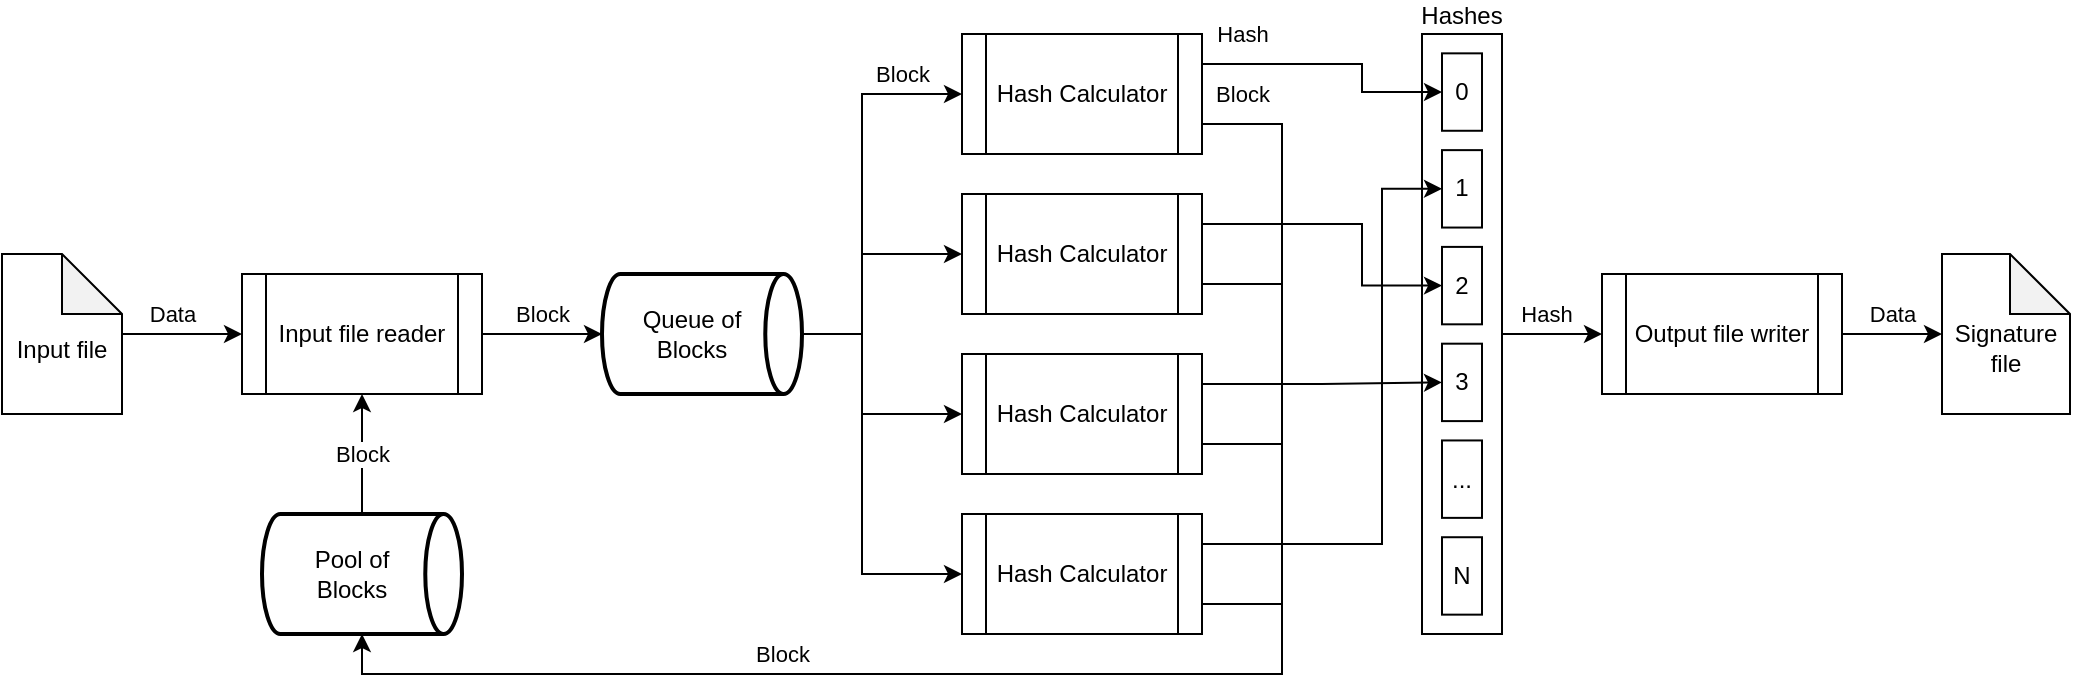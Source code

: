 <mxfile version="14.8.6" type="device"><diagram id="raTCLj9ke6yVD5sXhNiL" name="Page-1"><mxGraphModel dx="1422" dy="757" grid="1" gridSize="10" guides="1" tooltips="1" connect="1" arrows="1" fold="1" page="1" pageScale="1" pageWidth="827" pageHeight="1169" math="0" shadow="0"><root><mxCell id="0"/><mxCell id="1" parent="0"/><mxCell id="HxYCFuxWujcRwZdefrC8-23" value="" style="group" vertex="1" connectable="0" parent="1"><mxGeometry x="750" y="300" width="40" height="300" as="geometry"/></mxCell><mxCell id="HxYCFuxWujcRwZdefrC8-12" value="Hashes" style="rounded=0;whiteSpace=wrap;html=1;labelPosition=center;verticalLabelPosition=top;align=center;verticalAlign=bottom;" vertex="1" parent="HxYCFuxWujcRwZdefrC8-23"><mxGeometry width="40" height="300" as="geometry"/></mxCell><mxCell id="HxYCFuxWujcRwZdefrC8-13" value="0" style="rounded=0;whiteSpace=wrap;html=1;" vertex="1" parent="HxYCFuxWujcRwZdefrC8-23"><mxGeometry x="10" y="9.677" width="20" height="38.71" as="geometry"/></mxCell><mxCell id="HxYCFuxWujcRwZdefrC8-14" value="1" style="rounded=0;whiteSpace=wrap;html=1;" vertex="1" parent="HxYCFuxWujcRwZdefrC8-23"><mxGeometry x="10" y="58.065" width="20" height="38.71" as="geometry"/></mxCell><mxCell id="HxYCFuxWujcRwZdefrC8-15" value="2" style="rounded=0;whiteSpace=wrap;html=1;" vertex="1" parent="HxYCFuxWujcRwZdefrC8-23"><mxGeometry x="10" y="106.452" width="20" height="38.71" as="geometry"/></mxCell><mxCell id="HxYCFuxWujcRwZdefrC8-16" value="3" style="rounded=0;whiteSpace=wrap;html=1;" vertex="1" parent="HxYCFuxWujcRwZdefrC8-23"><mxGeometry x="10" y="154.839" width="20" height="38.71" as="geometry"/></mxCell><mxCell id="HxYCFuxWujcRwZdefrC8-17" value="..." style="rounded=0;whiteSpace=wrap;html=1;" vertex="1" parent="HxYCFuxWujcRwZdefrC8-23"><mxGeometry x="10" y="203.226" width="20" height="38.71" as="geometry"/></mxCell><mxCell id="HxYCFuxWujcRwZdefrC8-18" value="N" style="rounded=0;whiteSpace=wrap;html=1;" vertex="1" parent="HxYCFuxWujcRwZdefrC8-23"><mxGeometry x="10" y="251.613" width="20" height="38.71" as="geometry"/></mxCell><mxCell id="HxYCFuxWujcRwZdefrC8-27" style="edgeStyle=orthogonalEdgeStyle;rounded=0;orthogonalLoop=1;jettySize=auto;html=1;" edge="1" parent="1" source="HxYCFuxWujcRwZdefrC8-1" target="HxYCFuxWujcRwZdefrC8-2"><mxGeometry relative="1" as="geometry"/></mxCell><mxCell id="HxYCFuxWujcRwZdefrC8-72" value="Data" style="edgeLabel;html=1;align=center;verticalAlign=middle;resizable=0;points=[];" vertex="1" connectable="0" parent="HxYCFuxWujcRwZdefrC8-27"><mxGeometry x="-0.178" y="2" relative="1" as="geometry"><mxPoint y="-8" as="offset"/></mxGeometry></mxCell><mxCell id="HxYCFuxWujcRwZdefrC8-1" value="&lt;br&gt;Input file" style="shape=note;whiteSpace=wrap;html=1;backgroundOutline=1;darkOpacity=0.05;" vertex="1" parent="1"><mxGeometry x="40" y="410" width="60" height="80" as="geometry"/></mxCell><mxCell id="HxYCFuxWujcRwZdefrC8-28" value="Block" style="edgeStyle=orthogonalEdgeStyle;rounded=0;orthogonalLoop=1;jettySize=auto;html=1;" edge="1" parent="1" source="HxYCFuxWujcRwZdefrC8-2" target="HxYCFuxWujcRwZdefrC8-6"><mxGeometry y="10" relative="1" as="geometry"><mxPoint as="offset"/></mxGeometry></mxCell><mxCell id="HxYCFuxWujcRwZdefrC8-2" value="Input file reader" style="shape=process;whiteSpace=wrap;html=1;backgroundOutline=1;" vertex="1" parent="1"><mxGeometry x="160" y="420" width="120" height="60" as="geometry"/></mxCell><mxCell id="HxYCFuxWujcRwZdefrC8-29" value="" style="edgeStyle=orthogonalEdgeStyle;rounded=0;orthogonalLoop=1;jettySize=auto;html=1;" edge="1" parent="1" source="HxYCFuxWujcRwZdefrC8-6" target="HxYCFuxWujcRwZdefrC8-9"><mxGeometry x="0.5" y="10" relative="1" as="geometry"><Array as="points"><mxPoint x="470" y="450"/><mxPoint x="470" y="410"/></Array><mxPoint as="offset"/></mxGeometry></mxCell><mxCell id="HxYCFuxWujcRwZdefrC8-30" value="" style="edgeStyle=orthogonalEdgeStyle;rounded=0;orthogonalLoop=1;jettySize=auto;html=1;" edge="1" parent="1" source="HxYCFuxWujcRwZdefrC8-6" target="HxYCFuxWujcRwZdefrC8-10"><mxGeometry x="0.5" y="10" relative="1" as="geometry"><Array as="points"><mxPoint x="470" y="450"/><mxPoint x="470" y="490"/></Array><mxPoint as="offset"/></mxGeometry></mxCell><mxCell id="HxYCFuxWujcRwZdefrC8-31" value="Block" style="edgeStyle=orthogonalEdgeStyle;rounded=0;orthogonalLoop=1;jettySize=auto;html=1;" edge="1" parent="1" target="HxYCFuxWujcRwZdefrC8-8"><mxGeometry x="0.71" y="10" relative="1" as="geometry"><mxPoint x="433" y="450" as="sourcePoint"/><mxPoint x="485" y="330" as="targetPoint"/><Array as="points"><mxPoint x="470" y="450"/><mxPoint x="470" y="330"/></Array><mxPoint as="offset"/></mxGeometry></mxCell><mxCell id="HxYCFuxWujcRwZdefrC8-34" value="" style="edgeStyle=orthogonalEdgeStyle;rounded=0;orthogonalLoop=1;jettySize=auto;html=1;entryX=0;entryY=0.5;entryDx=0;entryDy=0;" edge="1" parent="1" target="HxYCFuxWujcRwZdefrC8-11"><mxGeometry x="0.647" y="10" relative="1" as="geometry"><mxPoint x="470" y="450" as="sourcePoint"/><mxPoint x="520" y="570" as="targetPoint"/><Array as="points"><mxPoint x="470" y="570"/></Array><mxPoint as="offset"/></mxGeometry></mxCell><mxCell id="HxYCFuxWujcRwZdefrC8-6" value="Queue of &lt;br&gt;Blocks" style="strokeWidth=2;html=1;shape=mxgraph.flowchart.direct_data;whiteSpace=wrap;labelPosition=center;verticalLabelPosition=middle;align=center;verticalAlign=middle;spacingTop=0;spacingLeft=0;spacingRight=10;" vertex="1" parent="1"><mxGeometry x="340" y="420" width="100" height="60" as="geometry"/></mxCell><mxCell id="HxYCFuxWujcRwZdefrC8-59" value="Hash" style="edgeStyle=orthogonalEdgeStyle;rounded=0;orthogonalLoop=1;jettySize=auto;html=1;exitX=1;exitY=0.25;exitDx=0;exitDy=0;entryX=0;entryY=0.5;entryDx=0;entryDy=0;endArrow=classic;endFill=1;" edge="1" parent="1" source="HxYCFuxWujcRwZdefrC8-8" target="HxYCFuxWujcRwZdefrC8-13"><mxGeometry x="-0.702" y="15" relative="1" as="geometry"><Array as="points"><mxPoint x="720" y="315"/><mxPoint x="720" y="329"/></Array><mxPoint as="offset"/></mxGeometry></mxCell><mxCell id="HxYCFuxWujcRwZdefrC8-71" value="Block" style="edgeStyle=orthogonalEdgeStyle;rounded=0;orthogonalLoop=1;jettySize=auto;html=1;exitX=1;exitY=0.75;exitDx=0;exitDy=0;endArrow=none;endFill=0;" edge="1" parent="1" source="HxYCFuxWujcRwZdefrC8-8"><mxGeometry x="-0.881" y="15" relative="1" as="geometry"><mxPoint x="660" y="620" as="targetPoint"/><Array as="points"><mxPoint x="680" y="345"/><mxPoint x="680" y="620"/></Array><mxPoint as="offset"/></mxGeometry></mxCell><mxCell id="HxYCFuxWujcRwZdefrC8-8" value="Hash Calculator" style="shape=process;whiteSpace=wrap;html=1;backgroundOutline=1;" vertex="1" parent="1"><mxGeometry x="520" y="300" width="120" height="60" as="geometry"/></mxCell><mxCell id="HxYCFuxWujcRwZdefrC8-60" value="" style="edgeStyle=orthogonalEdgeStyle;rounded=0;orthogonalLoop=1;jettySize=auto;html=1;exitX=1;exitY=0.25;exitDx=0;exitDy=0;entryX=0;entryY=0.5;entryDx=0;entryDy=0;endArrow=classic;endFill=1;" edge="1" parent="1" source="HxYCFuxWujcRwZdefrC8-9" target="HxYCFuxWujcRwZdefrC8-15"><mxGeometry x="-0.602" y="15" relative="1" as="geometry"><Array as="points"><mxPoint x="720" y="395"/><mxPoint x="720" y="426"/></Array><mxPoint as="offset"/></mxGeometry></mxCell><mxCell id="HxYCFuxWujcRwZdefrC8-70" value="" style="edgeStyle=orthogonalEdgeStyle;rounded=0;orthogonalLoop=1;jettySize=auto;html=1;exitX=1;exitY=0.75;exitDx=0;exitDy=0;endArrow=none;endFill=0;" edge="1" parent="1" source="HxYCFuxWujcRwZdefrC8-9"><mxGeometry x="-0.843" y="15" relative="1" as="geometry"><mxPoint x="660" y="620" as="targetPoint"/><Array as="points"><mxPoint x="680" y="425"/><mxPoint x="680" y="620"/></Array><mxPoint as="offset"/></mxGeometry></mxCell><mxCell id="HxYCFuxWujcRwZdefrC8-9" value="Hash Calculator" style="shape=process;whiteSpace=wrap;html=1;backgroundOutline=1;" vertex="1" parent="1"><mxGeometry x="520" y="380" width="120" height="60" as="geometry"/></mxCell><mxCell id="HxYCFuxWujcRwZdefrC8-61" value="" style="edgeStyle=orthogonalEdgeStyle;rounded=0;orthogonalLoop=1;jettySize=auto;html=1;exitX=1;exitY=0.25;exitDx=0;exitDy=0;entryX=0;entryY=0.5;entryDx=0;entryDy=0;endArrow=classic;endFill=1;" edge="1" parent="1" source="HxYCFuxWujcRwZdefrC8-10" target="HxYCFuxWujcRwZdefrC8-16"><mxGeometry x="-0.669" y="15" relative="1" as="geometry"><mxPoint as="offset"/></mxGeometry></mxCell><mxCell id="HxYCFuxWujcRwZdefrC8-69" value="" style="edgeStyle=orthogonalEdgeStyle;rounded=0;orthogonalLoop=1;jettySize=auto;html=1;exitX=1;exitY=0.75;exitDx=0;exitDy=0;endArrow=none;endFill=0;" edge="1" parent="1" source="HxYCFuxWujcRwZdefrC8-10"><mxGeometry x="-0.771" y="15" relative="1" as="geometry"><mxPoint x="660" y="620" as="targetPoint"/><Array as="points"><mxPoint x="680" y="505"/><mxPoint x="680" y="620"/></Array><mxPoint as="offset"/></mxGeometry></mxCell><mxCell id="HxYCFuxWujcRwZdefrC8-10" value="Hash Calculator" style="shape=process;whiteSpace=wrap;html=1;backgroundOutline=1;" vertex="1" parent="1"><mxGeometry x="520" y="460" width="120" height="60" as="geometry"/></mxCell><mxCell id="HxYCFuxWujcRwZdefrC8-62" value="" style="edgeStyle=orthogonalEdgeStyle;rounded=0;orthogonalLoop=1;jettySize=auto;html=1;exitX=1;exitY=0.25;exitDx=0;exitDy=0;entryX=0;entryY=0.5;entryDx=0;entryDy=0;endArrow=classic;endFill=1;" edge="1" parent="1" source="HxYCFuxWujcRwZdefrC8-11" target="HxYCFuxWujcRwZdefrC8-14"><mxGeometry x="-0.866" y="15" relative="1" as="geometry"><Array as="points"><mxPoint x="730" y="555"/><mxPoint x="730" y="377"/></Array><mxPoint as="offset"/></mxGeometry></mxCell><mxCell id="HxYCFuxWujcRwZdefrC8-68" value="Block" style="edgeStyle=orthogonalEdgeStyle;rounded=0;orthogonalLoop=1;jettySize=auto;html=1;exitX=1;exitY=0.75;exitDx=0;exitDy=0;entryX=0.5;entryY=1;entryDx=0;entryDy=0;entryPerimeter=0;endArrow=classic;endFill=1;" edge="1" parent="1" source="HxYCFuxWujcRwZdefrC8-11" target="HxYCFuxWujcRwZdefrC8-26"><mxGeometry x="0.171" y="-10" relative="1" as="geometry"><Array as="points"><mxPoint x="680" y="585"/><mxPoint x="680" y="620"/><mxPoint x="220" y="620"/></Array><mxPoint as="offset"/></mxGeometry></mxCell><mxCell id="HxYCFuxWujcRwZdefrC8-11" value="Hash Calculator" style="shape=process;whiteSpace=wrap;html=1;backgroundOutline=1;" vertex="1" parent="1"><mxGeometry x="520" y="540" width="120" height="60" as="geometry"/></mxCell><mxCell id="HxYCFuxWujcRwZdefrC8-40" value="Data" style="edgeStyle=orthogonalEdgeStyle;rounded=0;orthogonalLoop=1;jettySize=auto;html=1;" edge="1" parent="1" source="HxYCFuxWujcRwZdefrC8-24" target="HxYCFuxWujcRwZdefrC8-25"><mxGeometry y="10" relative="1" as="geometry"><mxPoint as="offset"/></mxGeometry></mxCell><mxCell id="HxYCFuxWujcRwZdefrC8-24" value="Output file writer" style="shape=process;whiteSpace=wrap;html=1;backgroundOutline=1;" vertex="1" parent="1"><mxGeometry x="840" y="420" width="120" height="60" as="geometry"/></mxCell><mxCell id="HxYCFuxWujcRwZdefrC8-25" value="&lt;br&gt;Signature file" style="shape=note;whiteSpace=wrap;html=1;backgroundOutline=1;darkOpacity=0.05;" vertex="1" parent="1"><mxGeometry x="1010" y="410" width="64" height="80" as="geometry"/></mxCell><mxCell id="HxYCFuxWujcRwZdefrC8-41" value="Block" style="edgeStyle=orthogonalEdgeStyle;rounded=0;orthogonalLoop=1;jettySize=auto;html=1;" edge="1" parent="1" source="HxYCFuxWujcRwZdefrC8-26" target="HxYCFuxWujcRwZdefrC8-2"><mxGeometry relative="1" as="geometry"/></mxCell><mxCell id="HxYCFuxWujcRwZdefrC8-26" value="Pool of&lt;br&gt;Blocks" style="strokeWidth=2;html=1;shape=mxgraph.flowchart.direct_data;whiteSpace=wrap;labelPosition=center;verticalLabelPosition=middle;align=center;verticalAlign=middle;spacingTop=0;spacingLeft=0;spacingRight=10;" vertex="1" parent="1"><mxGeometry x="170" y="540" width="100" height="60" as="geometry"/></mxCell><mxCell id="HxYCFuxWujcRwZdefrC8-39" value="Hash" style="edgeStyle=orthogonalEdgeStyle;rounded=0;orthogonalLoop=1;jettySize=auto;html=1;" edge="1" parent="1" source="HxYCFuxWujcRwZdefrC8-12" target="HxYCFuxWujcRwZdefrC8-24"><mxGeometry x="-0.143" y="10" relative="1" as="geometry"><mxPoint as="offset"/></mxGeometry></mxCell></root></mxGraphModel></diagram></mxfile>